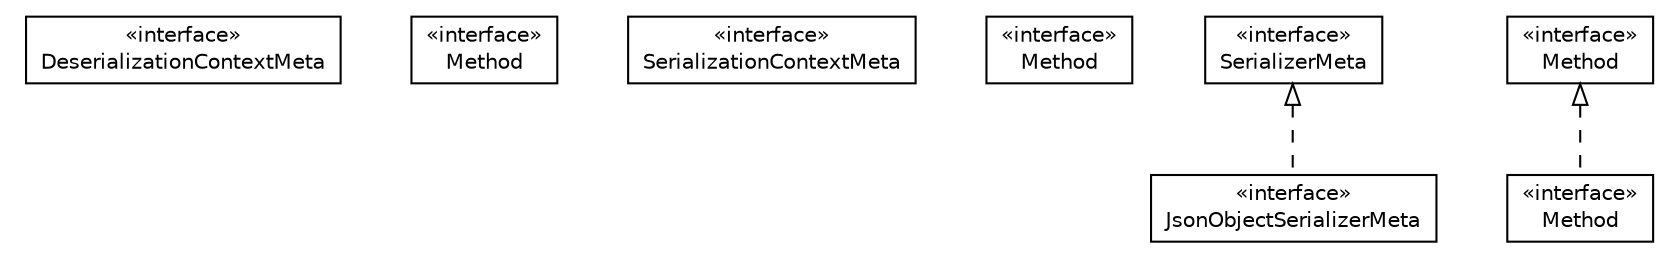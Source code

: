 #!/usr/local/bin/dot
#
# Class diagram 
# Generated by UMLGraph version R5_6-24-gf6e263 (http://www.umlgraph.org/)
#

digraph G {
	edge [fontname="Helvetica",fontsize=10,labelfontname="Helvetica",labelfontsize=10];
	node [fontname="Helvetica",fontsize=10,shape=plaintext];
	nodesep=0.25;
	ranksep=0.5;
	// io.reinert.requestor.gwtjackson.rebind.meta.requestor.DeserializationContextMeta
	c5649 [label=<<table title="io.reinert.requestor.gwtjackson.rebind.meta.requestor.DeserializationContextMeta" border="0" cellborder="1" cellspacing="0" cellpadding="2" port="p" href="./DeserializationContextMeta.html">
		<tr><td><table border="0" cellspacing="0" cellpadding="1">
<tr><td align="center" balign="center"> &#171;interface&#187; </td></tr>
<tr><td align="center" balign="center"> DeserializationContextMeta </td></tr>
		</table></td></tr>
		</table>>, URL="./DeserializationContextMeta.html", fontname="Helvetica", fontcolor="black", fontsize=10.0];
	// io.reinert.requestor.gwtjackson.rebind.meta.requestor.DeserializationContextMeta.Method
	c5650 [label=<<table title="io.reinert.requestor.gwtjackson.rebind.meta.requestor.DeserializationContextMeta.Method" border="0" cellborder="1" cellspacing="0" cellpadding="2" port="p" href="./DeserializationContextMeta.Method.html">
		<tr><td><table border="0" cellspacing="0" cellpadding="1">
<tr><td align="center" balign="center"> &#171;interface&#187; </td></tr>
<tr><td align="center" balign="center"> Method </td></tr>
		</table></td></tr>
		</table>>, URL="./DeserializationContextMeta.Method.html", fontname="Helvetica", fontcolor="black", fontsize=10.0];
	// io.reinert.requestor.gwtjackson.rebind.meta.requestor.SerializationContextMeta
	c5651 [label=<<table title="io.reinert.requestor.gwtjackson.rebind.meta.requestor.SerializationContextMeta" border="0" cellborder="1" cellspacing="0" cellpadding="2" port="p" href="./SerializationContextMeta.html">
		<tr><td><table border="0" cellspacing="0" cellpadding="1">
<tr><td align="center" balign="center"> &#171;interface&#187; </td></tr>
<tr><td align="center" balign="center"> SerializationContextMeta </td></tr>
		</table></td></tr>
		</table>>, URL="./SerializationContextMeta.html", fontname="Helvetica", fontcolor="black", fontsize=10.0];
	// io.reinert.requestor.gwtjackson.rebind.meta.requestor.SerializationContextMeta.Method
	c5652 [label=<<table title="io.reinert.requestor.gwtjackson.rebind.meta.requestor.SerializationContextMeta.Method" border="0" cellborder="1" cellspacing="0" cellpadding="2" port="p" href="./SerializationContextMeta.Method.html">
		<tr><td><table border="0" cellspacing="0" cellpadding="1">
<tr><td align="center" balign="center"> &#171;interface&#187; </td></tr>
<tr><td align="center" balign="center"> Method </td></tr>
		</table></td></tr>
		</table>>, URL="./SerializationContextMeta.Method.html", fontname="Helvetica", fontcolor="black", fontsize=10.0];
	// io.reinert.requestor.gwtjackson.rebind.meta.requestor.SerializerMeta
	c5653 [label=<<table title="io.reinert.requestor.gwtjackson.rebind.meta.requestor.SerializerMeta" border="0" cellborder="1" cellspacing="0" cellpadding="2" port="p" href="./SerializerMeta.html">
		<tr><td><table border="0" cellspacing="0" cellpadding="1">
<tr><td align="center" balign="center"> &#171;interface&#187; </td></tr>
<tr><td align="center" balign="center"> SerializerMeta </td></tr>
		</table></td></tr>
		</table>>, URL="./SerializerMeta.html", fontname="Helvetica", fontcolor="black", fontsize=10.0];
	// io.reinert.requestor.gwtjackson.rebind.meta.requestor.SerializerMeta.Method
	c5654 [label=<<table title="io.reinert.requestor.gwtjackson.rebind.meta.requestor.SerializerMeta.Method" border="0" cellborder="1" cellspacing="0" cellpadding="2" port="p" href="./SerializerMeta.Method.html">
		<tr><td><table border="0" cellspacing="0" cellpadding="1">
<tr><td align="center" balign="center"> &#171;interface&#187; </td></tr>
<tr><td align="center" balign="center"> Method </td></tr>
		</table></td></tr>
		</table>>, URL="./SerializerMeta.Method.html", fontname="Helvetica", fontcolor="black", fontsize=10.0];
	// io.reinert.requestor.gwtjackson.rebind.meta.requestor.JsonObjectSerializerMeta
	c5655 [label=<<table title="io.reinert.requestor.gwtjackson.rebind.meta.requestor.JsonObjectSerializerMeta" border="0" cellborder="1" cellspacing="0" cellpadding="2" port="p" href="./JsonObjectSerializerMeta.html">
		<tr><td><table border="0" cellspacing="0" cellpadding="1">
<tr><td align="center" balign="center"> &#171;interface&#187; </td></tr>
<tr><td align="center" balign="center"> JsonObjectSerializerMeta </td></tr>
		</table></td></tr>
		</table>>, URL="./JsonObjectSerializerMeta.html", fontname="Helvetica", fontcolor="black", fontsize=10.0];
	// io.reinert.requestor.gwtjackson.rebind.meta.requestor.JsonObjectSerializerMeta.Method
	c5656 [label=<<table title="io.reinert.requestor.gwtjackson.rebind.meta.requestor.JsonObjectSerializerMeta.Method" border="0" cellborder="1" cellspacing="0" cellpadding="2" port="p" href="./JsonObjectSerializerMeta.Method.html">
		<tr><td><table border="0" cellspacing="0" cellpadding="1">
<tr><td align="center" balign="center"> &#171;interface&#187; </td></tr>
<tr><td align="center" balign="center"> Method </td></tr>
		</table></td></tr>
		</table>>, URL="./JsonObjectSerializerMeta.Method.html", fontname="Helvetica", fontcolor="black", fontsize=10.0];
	//io.reinert.requestor.gwtjackson.rebind.meta.requestor.JsonObjectSerializerMeta implements io.reinert.requestor.gwtjackson.rebind.meta.requestor.SerializerMeta
	c5653:p -> c5655:p [dir=back,arrowtail=empty,style=dashed];
	//io.reinert.requestor.gwtjackson.rebind.meta.requestor.JsonObjectSerializerMeta.Method implements io.reinert.requestor.gwtjackson.rebind.meta.requestor.SerializerMeta.Method
	c5654:p -> c5656:p [dir=back,arrowtail=empty,style=dashed];
}

